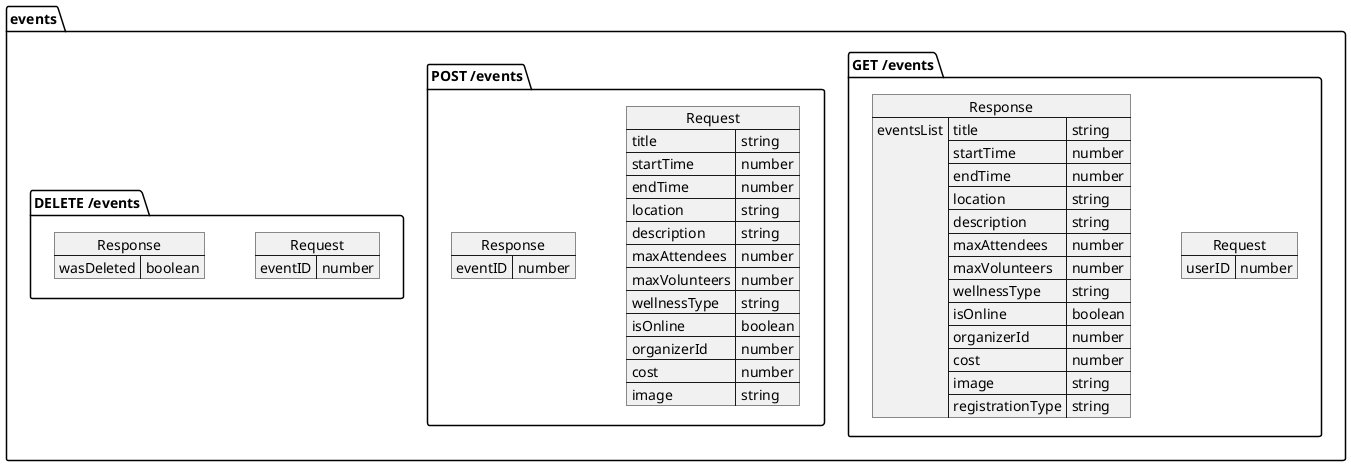 @startuml eventsEndpoint
package events {
    package "GET /events" {
        json "Request" as GETEventsReq {
            "userID": "number"
        }
        json "Response" as GETEventsResp {
            "eventsList": [
                {
                    "title": "string", 
                    "startTime": "number",
                    "endTime": "number", 
                    "location": "string", 
                    "description": "string", 
                    "maxAttendees": "number", 
                    "maxVolunteers": "number", 
                    "wellnessType": "string", 
                    "isOnline": "boolean", 
                    "organizerId": "number", 
                    "cost": "number", 
                    "image": "string",
                    "registrationType": "string"
                }
            ]
        }
    }
    package "POST /events" {

        json "Request" as POSTEventsReq {
            "title": "string", 
            "startTime": "number",
            "endTime": "number", 
            "location": "string", 
            "description": "string", 
            "maxAttendees": "number", 
            "maxVolunteers": "number", 
            "wellnessType": "string", 
            "isOnline": "boolean", 
            "organizerId": "number", 
            "cost": "number", 
            "image": "string"
        }

        json "Response" as POSTEventsResp {
            "eventID" : "number"
        }

    }
    package "DELETE /events" {
        json "Request" as DELETEEventsReq {
            "eventID": "number"
        }
        json "Response" as DELETEEventsResp {
            "wasDeleted": "boolean"
        }
    }
}
@enduml